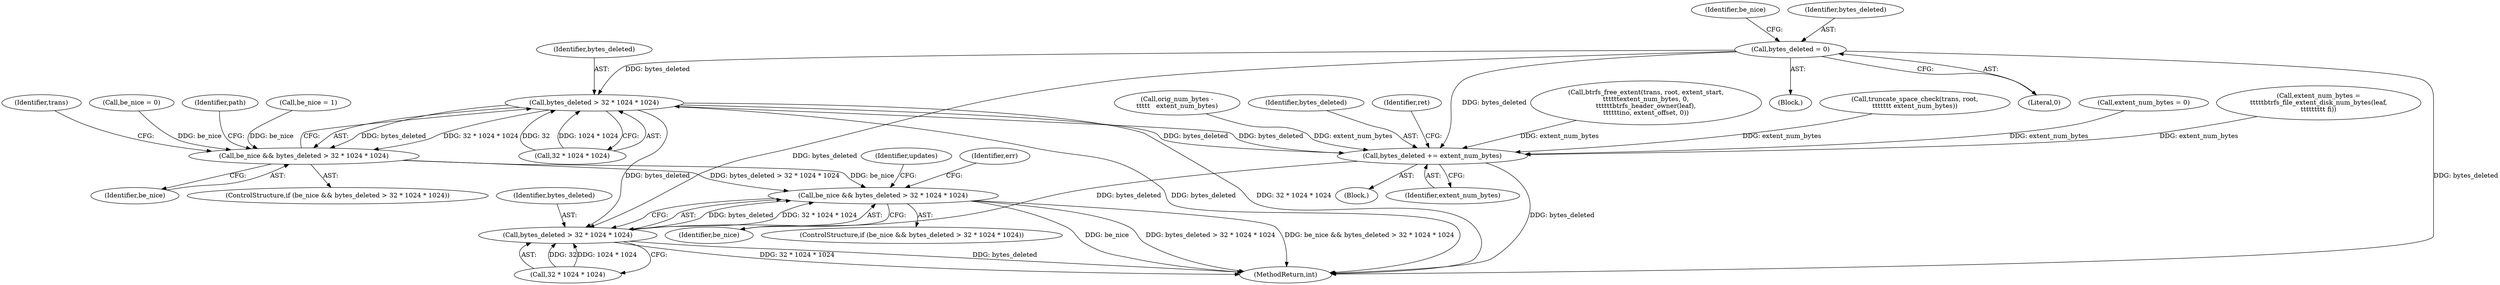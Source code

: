digraph "0_linux_0305cd5f7fca85dae392b9ba85b116896eb7c1c7@API" {
"1000177" [label="(Call,bytes_deleted = 0)"];
"1000294" [label="(Call,bytes_deleted > 32 * 1024 * 1024)"];
"1000292" [label="(Call,be_nice && bytes_deleted > 32 * 1024 * 1024)"];
"1000917" [label="(Call,be_nice && bytes_deleted > 32 * 1024 * 1024)"];
"1000733" [label="(Call,bytes_deleted += extent_num_bytes)"];
"1000919" [label="(Call,bytes_deleted > 32 * 1024 * 1024)"];
"1000919" [label="(Call,bytes_deleted > 32 * 1024 * 1024)"];
"1000292" [label="(Call,be_nice && bytes_deleted > 32 * 1024 * 1024)"];
"1000182" [label="(Identifier,be_nice)"];
"1000734" [label="(Identifier,bytes_deleted)"];
"1000737" [label="(Identifier,ret)"];
"1000929" [label="(Identifier,updates)"];
"1000314" [label="(Identifier,path)"];
"1000730" [label="(Block,)"];
"1000738" [label="(Call,btrfs_free_extent(trans, root, extent_start,\n\t\t\t\t\t\textent_num_bytes, 0,\n\t\t\t\t\t\tbtrfs_header_owner(leaf),\n\t\t\t\t\t\tino, extent_offset, 0))"];
"1000177" [label="(Call,bytes_deleted = 0)"];
"1000294" [label="(Call,bytes_deleted > 32 * 1024 * 1024)"];
"1000767" [label="(Call,truncate_space_check(trans, root,\n\t\t\t\t\t\t\t extent_num_bytes))"];
"1000291" [label="(ControlStructure,if (be_nice && bytes_deleted > 32 * 1024 * 1024))"];
"1000295" [label="(Identifier,bytes_deleted)"];
"1000733" [label="(Call,bytes_deleted += extent_num_bytes)"];
"1000118" [label="(Block,)"];
"1000735" [label="(Identifier,extent_num_bytes)"];
"1000920" [label="(Identifier,bytes_deleted)"];
"1000918" [label="(Identifier,be_nice)"];
"1000211" [label="(Call,be_nice = 1)"];
"1000129" [label="(Call,extent_num_bytes = 0)"];
"1000178" [label="(Identifier,bytes_deleted)"];
"1000917" [label="(Call,be_nice && bytes_deleted > 32 * 1024 * 1024)"];
"1000544" [label="(Call,extent_num_bytes =\n\t\t\t\t\tbtrfs_file_extent_disk_num_bytes(leaf,\n\t\t\t\t\t\t\t\t\t fi))"];
"1000293" [label="(Identifier,be_nice)"];
"1000304" [label="(Identifier,trans)"];
"1000959" [label="(MethodReturn,int)"];
"1000921" [label="(Call,32 * 1024 * 1024)"];
"1000179" [label="(Literal,0)"];
"1000958" [label="(Identifier,err)"];
"1000916" [label="(ControlStructure,if (be_nice && bytes_deleted > 32 * 1024 * 1024))"];
"1000523" [label="(Call,orig_num_bytes -\n\t\t\t\t\t   extent_num_bytes)"];
"1000181" [label="(Call,be_nice = 0)"];
"1000296" [label="(Call,32 * 1024 * 1024)"];
"1000177" -> "1000118"  [label="AST: "];
"1000177" -> "1000179"  [label="CFG: "];
"1000178" -> "1000177"  [label="AST: "];
"1000179" -> "1000177"  [label="AST: "];
"1000182" -> "1000177"  [label="CFG: "];
"1000177" -> "1000959"  [label="DDG: bytes_deleted"];
"1000177" -> "1000294"  [label="DDG: bytes_deleted"];
"1000177" -> "1000733"  [label="DDG: bytes_deleted"];
"1000177" -> "1000919"  [label="DDG: bytes_deleted"];
"1000294" -> "1000292"  [label="AST: "];
"1000294" -> "1000296"  [label="CFG: "];
"1000295" -> "1000294"  [label="AST: "];
"1000296" -> "1000294"  [label="AST: "];
"1000292" -> "1000294"  [label="CFG: "];
"1000294" -> "1000959"  [label="DDG: 32 * 1024 * 1024"];
"1000294" -> "1000959"  [label="DDG: bytes_deleted"];
"1000294" -> "1000292"  [label="DDG: bytes_deleted"];
"1000294" -> "1000292"  [label="DDG: 32 * 1024 * 1024"];
"1000733" -> "1000294"  [label="DDG: bytes_deleted"];
"1000296" -> "1000294"  [label="DDG: 32"];
"1000296" -> "1000294"  [label="DDG: 1024 * 1024"];
"1000294" -> "1000733"  [label="DDG: bytes_deleted"];
"1000294" -> "1000919"  [label="DDG: bytes_deleted"];
"1000292" -> "1000291"  [label="AST: "];
"1000292" -> "1000293"  [label="CFG: "];
"1000293" -> "1000292"  [label="AST: "];
"1000304" -> "1000292"  [label="CFG: "];
"1000314" -> "1000292"  [label="CFG: "];
"1000181" -> "1000292"  [label="DDG: be_nice"];
"1000211" -> "1000292"  [label="DDG: be_nice"];
"1000292" -> "1000917"  [label="DDG: be_nice"];
"1000292" -> "1000917"  [label="DDG: bytes_deleted > 32 * 1024 * 1024"];
"1000917" -> "1000916"  [label="AST: "];
"1000917" -> "1000918"  [label="CFG: "];
"1000917" -> "1000919"  [label="CFG: "];
"1000918" -> "1000917"  [label="AST: "];
"1000919" -> "1000917"  [label="AST: "];
"1000929" -> "1000917"  [label="CFG: "];
"1000958" -> "1000917"  [label="CFG: "];
"1000917" -> "1000959"  [label="DDG: be_nice"];
"1000917" -> "1000959"  [label="DDG: bytes_deleted > 32 * 1024 * 1024"];
"1000917" -> "1000959"  [label="DDG: be_nice && bytes_deleted > 32 * 1024 * 1024"];
"1000919" -> "1000917"  [label="DDG: bytes_deleted"];
"1000919" -> "1000917"  [label="DDG: 32 * 1024 * 1024"];
"1000733" -> "1000730"  [label="AST: "];
"1000733" -> "1000735"  [label="CFG: "];
"1000734" -> "1000733"  [label="AST: "];
"1000735" -> "1000733"  [label="AST: "];
"1000737" -> "1000733"  [label="CFG: "];
"1000733" -> "1000959"  [label="DDG: bytes_deleted"];
"1000738" -> "1000733"  [label="DDG: extent_num_bytes"];
"1000767" -> "1000733"  [label="DDG: extent_num_bytes"];
"1000544" -> "1000733"  [label="DDG: extent_num_bytes"];
"1000129" -> "1000733"  [label="DDG: extent_num_bytes"];
"1000523" -> "1000733"  [label="DDG: extent_num_bytes"];
"1000733" -> "1000919"  [label="DDG: bytes_deleted"];
"1000919" -> "1000921"  [label="CFG: "];
"1000920" -> "1000919"  [label="AST: "];
"1000921" -> "1000919"  [label="AST: "];
"1000919" -> "1000959"  [label="DDG: bytes_deleted"];
"1000919" -> "1000959"  [label="DDG: 32 * 1024 * 1024"];
"1000921" -> "1000919"  [label="DDG: 32"];
"1000921" -> "1000919"  [label="DDG: 1024 * 1024"];
}
